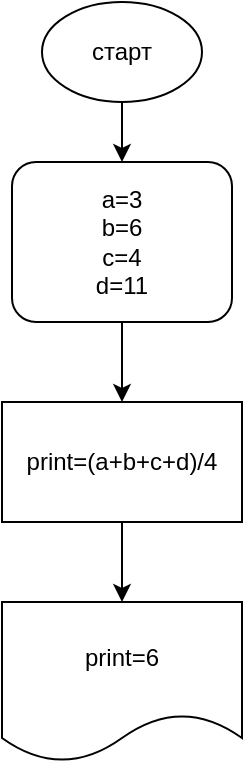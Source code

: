 <mxfile version="17.4.5" type="github">
  <diagram id="C5RBs43oDa-KdzZeNtuy" name="Page-1">
    <mxGraphModel dx="1038" dy="539" grid="1" gridSize="10" guides="1" tooltips="1" connect="1" arrows="1" fold="1" page="1" pageScale="1" pageWidth="827" pageHeight="1169" math="0" shadow="0">
      <root>
        <mxCell id="WIyWlLk6GJQsqaUBKTNV-0" />
        <mxCell id="WIyWlLk6GJQsqaUBKTNV-1" parent="WIyWlLk6GJQsqaUBKTNV-0" />
        <mxCell id="rei4ZuZcRmIIKOCISxv2-2" value="" style="edgeStyle=orthogonalEdgeStyle;rounded=0;orthogonalLoop=1;jettySize=auto;html=1;" edge="1" parent="WIyWlLk6GJQsqaUBKTNV-1" source="rei4ZuZcRmIIKOCISxv2-0" target="rei4ZuZcRmIIKOCISxv2-1">
          <mxGeometry relative="1" as="geometry" />
        </mxCell>
        <mxCell id="rei4ZuZcRmIIKOCISxv2-0" value="&lt;font style=&quot;vertical-align: inherit&quot;&gt;&lt;font style=&quot;vertical-align: inherit&quot;&gt;старт&lt;/font&gt;&lt;/font&gt;" style="ellipse;whiteSpace=wrap;html=1;" vertex="1" parent="WIyWlLk6GJQsqaUBKTNV-1">
          <mxGeometry x="330" y="20" width="80" height="50" as="geometry" />
        </mxCell>
        <mxCell id="rei4ZuZcRmIIKOCISxv2-4" value="" style="edgeStyle=orthogonalEdgeStyle;rounded=0;orthogonalLoop=1;jettySize=auto;html=1;" edge="1" parent="WIyWlLk6GJQsqaUBKTNV-1" source="rei4ZuZcRmIIKOCISxv2-1" target="rei4ZuZcRmIIKOCISxv2-3">
          <mxGeometry relative="1" as="geometry" />
        </mxCell>
        <mxCell id="rei4ZuZcRmIIKOCISxv2-1" value="&lt;font style=&quot;vertical-align: inherit&quot;&gt;&lt;font style=&quot;vertical-align: inherit&quot;&gt;&lt;br&gt;a=3&lt;br&gt;b=6&lt;br&gt;c=4&lt;br&gt;d=11&lt;br&gt;&lt;br&gt;&lt;/font&gt;&lt;/font&gt;" style="rounded=1;whiteSpace=wrap;html=1;" vertex="1" parent="WIyWlLk6GJQsqaUBKTNV-1">
          <mxGeometry x="315" y="100" width="110" height="80" as="geometry" />
        </mxCell>
        <mxCell id="rei4ZuZcRmIIKOCISxv2-6" value="" style="edgeStyle=orthogonalEdgeStyle;rounded=0;orthogonalLoop=1;jettySize=auto;html=1;" edge="1" parent="WIyWlLk6GJQsqaUBKTNV-1" source="rei4ZuZcRmIIKOCISxv2-3" target="rei4ZuZcRmIIKOCISxv2-5">
          <mxGeometry relative="1" as="geometry" />
        </mxCell>
        <mxCell id="rei4ZuZcRmIIKOCISxv2-3" value="print=(a+b+c+d)/4" style="rounded=0;whiteSpace=wrap;html=1;" vertex="1" parent="WIyWlLk6GJQsqaUBKTNV-1">
          <mxGeometry x="310" y="220" width="120" height="60" as="geometry" />
        </mxCell>
        <mxCell id="rei4ZuZcRmIIKOCISxv2-5" value="print=6" style="shape=document;whiteSpace=wrap;html=1;boundedLbl=1;" vertex="1" parent="WIyWlLk6GJQsqaUBKTNV-1">
          <mxGeometry x="310" y="320" width="120" height="80" as="geometry" />
        </mxCell>
      </root>
    </mxGraphModel>
  </diagram>
</mxfile>
